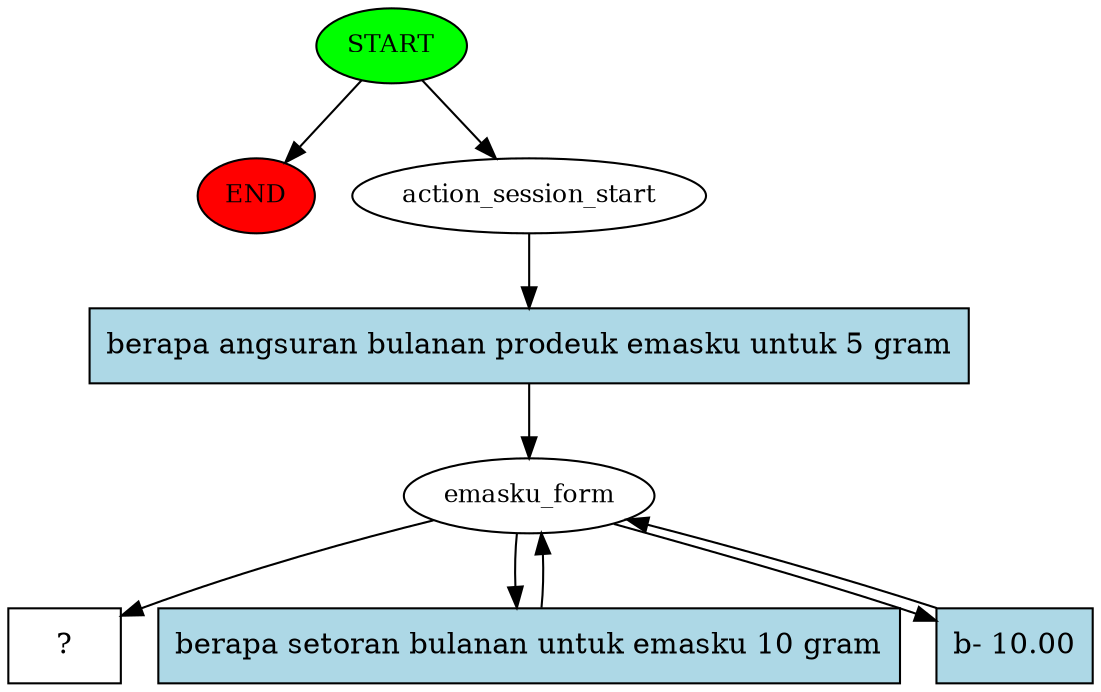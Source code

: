 digraph  {
0 [class="start active", fillcolor=green, fontsize=12, label=START, style=filled];
"-1" [class=end, fillcolor=red, fontsize=12, label=END, style=filled];
1 [class=active, fontsize=12, label=action_session_start];
2 [class=active, fontsize=12, label=emasku_form];
6 [class="intent dashed active", label="  ?  ", shape=rect];
7 [class="intent active", fillcolor=lightblue, label="berapa angsuran bulanan prodeuk emasku untuk 5 gram", shape=rect, style=filled];
8 [class="intent active", fillcolor=lightblue, label="berapa setoran bulanan untuk emasku 10 gram", shape=rect, style=filled];
9 [class="intent active", fillcolor=lightblue, label="b- 10.00", shape=rect, style=filled];
0 -> "-1"  [class="", key=NONE, label=""];
0 -> 1  [class=active, key=NONE, label=""];
1 -> 7  [class=active, key=0];
2 -> 6  [class=active, key=NONE, label=""];
2 -> 8  [class=active, key=0];
2 -> 9  [class=active, key=0];
7 -> 2  [class=active, key=0];
8 -> 2  [class=active, key=0];
9 -> 2  [class=active, key=0];
}
